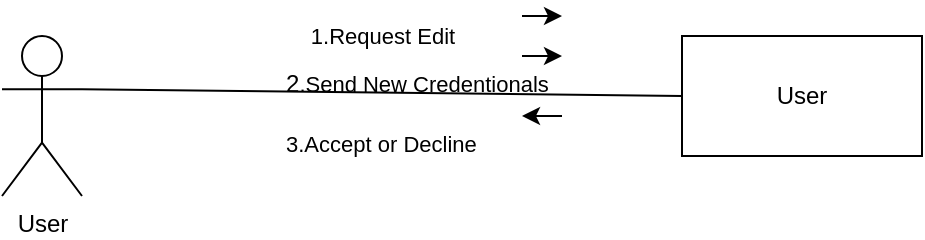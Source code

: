 <mxfile version="12.4.3" type="device" pages="1"><diagram id="lkSoEno2sFgJY8uwA6t6" name="Page-1"><mxGraphModel dx="853" dy="468" grid="1" gridSize="10" guides="1" tooltips="1" connect="1" arrows="1" fold="1" page="1" pageScale="1" pageWidth="850" pageHeight="1100" math="0" shadow="0"><root><mxCell id="0"/><mxCell id="1" parent="0"/><mxCell id="GotM7ALXVG8sbWopvXv8-39" value="User" style="shape=umlActor;verticalLabelPosition=bottom;labelBackgroundColor=#ffffff;verticalAlign=top;html=1;outlineConnect=0;" vertex="1" parent="1"><mxGeometry x="90" y="120" width="40" height="80" as="geometry"/></mxCell><mxCell id="GotM7ALXVG8sbWopvXv8-40" value="&lt;div&gt;1.Request Edit&lt;br&gt;&lt;/div&gt;" style="endArrow=none;html=1;exitX=1;exitY=0.333;exitDx=0;exitDy=0;exitPerimeter=0;entryX=0;entryY=0.5;entryDx=0;entryDy=0;" edge="1" parent="1" source="GotM7ALXVG8sbWopvXv8-39" target="GotM7ALXVG8sbWopvXv8-41"><mxGeometry x="-0.002" y="28" width="50" height="50" relative="1" as="geometry"><mxPoint x="160" y="140" as="sourcePoint"/><mxPoint x="250" y="146.667" as="targetPoint"/><mxPoint as="offset"/></mxGeometry></mxCell><mxCell id="GotM7ALXVG8sbWopvXv8-41" value="User" style="rounded=0;whiteSpace=wrap;html=1;" vertex="1" parent="1"><mxGeometry x="430" y="120" width="120" height="60" as="geometry"/></mxCell><mxCell id="GotM7ALXVG8sbWopvXv8-42" value="" style="group" vertex="1" connectable="0" parent="1"><mxGeometry x="230" y="130" width="120" height="60" as="geometry"/></mxCell><mxCell id="GotM7ALXVG8sbWopvXv8-43" value="&lt;div&gt;2&lt;font style=&quot;font-size: 11px&quot;&gt;.Send New Credentionals&lt;br&gt;&lt;/font&gt;&lt;/div&gt;" style="text;html=1;" vertex="1" parent="GotM7ALXVG8sbWopvXv8-42"><mxGeometry width="120" height="30" as="geometry"/></mxCell><mxCell id="GotM7ALXVG8sbWopvXv8-44" value="&lt;font style=&quot;font-size: 11px&quot;&gt;3.Accept or Decline&lt;br&gt;&lt;/font&gt;" style="text;html=1;" vertex="1" parent="GotM7ALXVG8sbWopvXv8-42"><mxGeometry y="30" width="120" height="30" as="geometry"/></mxCell><mxCell id="GotM7ALXVG8sbWopvXv8-45" value="" style="endArrow=classic;html=1;" edge="1" parent="1"><mxGeometry width="50" height="50" relative="1" as="geometry"><mxPoint x="350" y="110" as="sourcePoint"/><mxPoint x="370" y="110" as="targetPoint"/></mxGeometry></mxCell><mxCell id="GotM7ALXVG8sbWopvXv8-46" value="" style="endArrow=classic;html=1;" edge="1" parent="1"><mxGeometry width="50" height="50" relative="1" as="geometry"><mxPoint x="370" y="160" as="sourcePoint"/><mxPoint x="350" y="160" as="targetPoint"/></mxGeometry></mxCell><mxCell id="GotM7ALXVG8sbWopvXv8-47" value="" style="endArrow=classic;html=1;" edge="1" parent="1"><mxGeometry width="50" height="50" relative="1" as="geometry"><mxPoint x="350" y="130" as="sourcePoint"/><mxPoint x="370" y="130" as="targetPoint"/></mxGeometry></mxCell></root></mxGraphModel></diagram></mxfile>